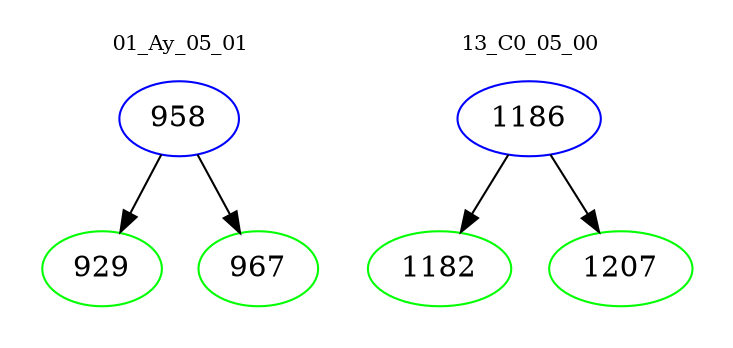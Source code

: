 digraph{
subgraph cluster_0 {
color = white
label = "01_Ay_05_01";
fontsize=10;
T0_958 [label="958", color="blue"]
T0_958 -> T0_929 [color="black"]
T0_929 [label="929", color="green"]
T0_958 -> T0_967 [color="black"]
T0_967 [label="967", color="green"]
}
subgraph cluster_1 {
color = white
label = "13_C0_05_00";
fontsize=10;
T1_1186 [label="1186", color="blue"]
T1_1186 -> T1_1182 [color="black"]
T1_1182 [label="1182", color="green"]
T1_1186 -> T1_1207 [color="black"]
T1_1207 [label="1207", color="green"]
}
}
